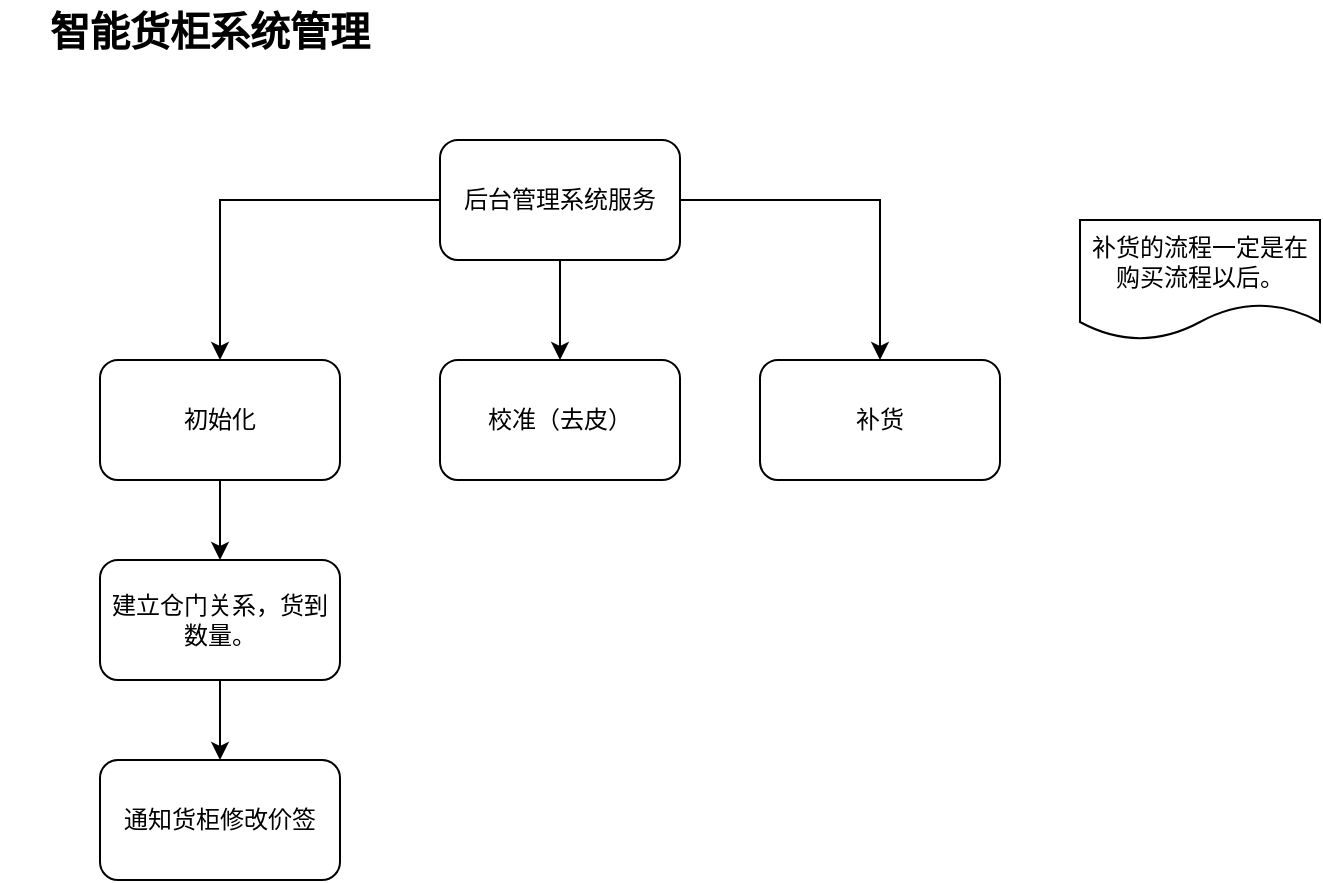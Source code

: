 <mxfile version="21.1.4" type="github">
  <diagram name="第 1 页" id="WS4CBs3B_TEAE8ZrlKIp">
    <mxGraphModel dx="1050" dy="549" grid="1" gridSize="10" guides="1" tooltips="1" connect="1" arrows="1" fold="1" page="1" pageScale="1" pageWidth="827" pageHeight="1169" math="0" shadow="0">
      <root>
        <mxCell id="0" />
        <mxCell id="1" parent="0" />
        <mxCell id="t33t04UZr14gCnz9w-WS-2" value="&lt;span style=&quot;font-size: 20px;&quot;&gt;&lt;b&gt;智能货柜系统管理&lt;/b&gt;&lt;/span&gt;" style="text;html=1;strokeColor=none;fillColor=none;align=center;verticalAlign=middle;whiteSpace=wrap;rounded=0;" vertex="1" parent="1">
          <mxGeometry x="20" y="50" width="210" height="30" as="geometry" />
        </mxCell>
        <mxCell id="t33t04UZr14gCnz9w-WS-8" style="edgeStyle=orthogonalEdgeStyle;rounded=0;orthogonalLoop=1;jettySize=auto;html=1;entryX=0.5;entryY=0;entryDx=0;entryDy=0;" edge="1" parent="1" source="t33t04UZr14gCnz9w-WS-4" target="t33t04UZr14gCnz9w-WS-7">
          <mxGeometry relative="1" as="geometry" />
        </mxCell>
        <mxCell id="t33t04UZr14gCnz9w-WS-9" style="edgeStyle=orthogonalEdgeStyle;rounded=0;orthogonalLoop=1;jettySize=auto;html=1;entryX=0.5;entryY=0;entryDx=0;entryDy=0;" edge="1" parent="1" source="t33t04UZr14gCnz9w-WS-4" target="t33t04UZr14gCnz9w-WS-6">
          <mxGeometry relative="1" as="geometry" />
        </mxCell>
        <mxCell id="t33t04UZr14gCnz9w-WS-10" style="edgeStyle=orthogonalEdgeStyle;rounded=0;orthogonalLoop=1;jettySize=auto;html=1;entryX=0.5;entryY=0;entryDx=0;entryDy=0;" edge="1" parent="1" source="t33t04UZr14gCnz9w-WS-4" target="t33t04UZr14gCnz9w-WS-5">
          <mxGeometry relative="1" as="geometry" />
        </mxCell>
        <mxCell id="t33t04UZr14gCnz9w-WS-4" value="后台管理系统服务" style="rounded=1;whiteSpace=wrap;html=1;" vertex="1" parent="1">
          <mxGeometry x="240" y="120" width="120" height="60" as="geometry" />
        </mxCell>
        <mxCell id="t33t04UZr14gCnz9w-WS-5" value="校准（去皮）" style="rounded=1;whiteSpace=wrap;html=1;" vertex="1" parent="1">
          <mxGeometry x="240" y="230" width="120" height="60" as="geometry" />
        </mxCell>
        <mxCell id="t33t04UZr14gCnz9w-WS-6" value="补货" style="rounded=1;whiteSpace=wrap;html=1;" vertex="1" parent="1">
          <mxGeometry x="400" y="230" width="120" height="60" as="geometry" />
        </mxCell>
        <mxCell id="t33t04UZr14gCnz9w-WS-13" style="edgeStyle=orthogonalEdgeStyle;rounded=0;orthogonalLoop=1;jettySize=auto;html=1;entryX=0.5;entryY=0;entryDx=0;entryDy=0;" edge="1" parent="1" source="t33t04UZr14gCnz9w-WS-7" target="t33t04UZr14gCnz9w-WS-11">
          <mxGeometry relative="1" as="geometry" />
        </mxCell>
        <mxCell id="t33t04UZr14gCnz9w-WS-7" value="初始化" style="rounded=1;whiteSpace=wrap;html=1;" vertex="1" parent="1">
          <mxGeometry x="70" y="230" width="120" height="60" as="geometry" />
        </mxCell>
        <mxCell id="t33t04UZr14gCnz9w-WS-14" style="edgeStyle=orthogonalEdgeStyle;rounded=0;orthogonalLoop=1;jettySize=auto;html=1;exitX=0.5;exitY=1;exitDx=0;exitDy=0;entryX=0.5;entryY=0;entryDx=0;entryDy=0;" edge="1" parent="1" source="t33t04UZr14gCnz9w-WS-11" target="t33t04UZr14gCnz9w-WS-12">
          <mxGeometry relative="1" as="geometry" />
        </mxCell>
        <mxCell id="t33t04UZr14gCnz9w-WS-11" value="建立仓门关系，货到数量。" style="rounded=1;whiteSpace=wrap;html=1;" vertex="1" parent="1">
          <mxGeometry x="70" y="330" width="120" height="60" as="geometry" />
        </mxCell>
        <mxCell id="t33t04UZr14gCnz9w-WS-12" value="通知货柜修改价签" style="rounded=1;whiteSpace=wrap;html=1;" vertex="1" parent="1">
          <mxGeometry x="70" y="430" width="120" height="60" as="geometry" />
        </mxCell>
        <mxCell id="t33t04UZr14gCnz9w-WS-15" value="补货的流程一定是在购买流程以后。" style="shape=document;whiteSpace=wrap;html=1;boundedLbl=1;" vertex="1" parent="1">
          <mxGeometry x="560" y="160" width="120" height="60" as="geometry" />
        </mxCell>
      </root>
    </mxGraphModel>
  </diagram>
</mxfile>
